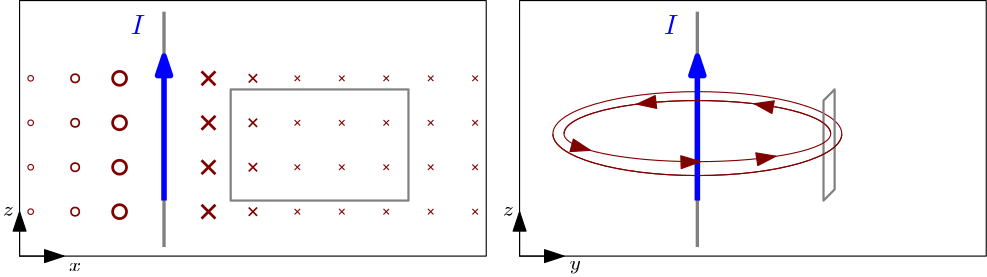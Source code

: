 <?xml version="1.0"?>
<!DOCTYPE ipe SYSTEM "ipe.dtd">
<ipe version="70218" creator="Ipe 7.2.28">
<info created="D:20241206134103" modified="D:20241211204235"/>
<ipestyle name="basic">
<symbol name="arrow/arc(spx)">
<path stroke="sym-stroke" fill="sym-stroke" pen="sym-pen">
0 0 m
-1 0.333 l
-1 -0.333 l
h
</path>
</symbol>
<symbol name="arrow/farc(spx)">
<path stroke="sym-stroke" fill="white" pen="sym-pen">
0 0 m
-1 0.333 l
-1 -0.333 l
h
</path>
</symbol>
<symbol name="arrow/ptarc(spx)">
<path stroke="sym-stroke" fill="sym-stroke" pen="sym-pen">
0 0 m
-1 0.333 l
-0.8 0 l
-1 -0.333 l
h
</path>
</symbol>
<symbol name="arrow/fptarc(spx)">
<path stroke="sym-stroke" fill="white" pen="sym-pen">
0 0 m
-1 0.333 l
-0.8 0 l
-1 -0.333 l
h
</path>
</symbol>
<symbol name="mark/circle(sx)" transformations="translations">
<path fill="sym-stroke">
0.6 0 0 0.6 0 0 e
0.4 0 0 0.4 0 0 e
</path>
</symbol>
<symbol name="mark/disk(sx)" transformations="translations">
<path fill="sym-stroke">
0.6 0 0 0.6 0 0 e
</path>
</symbol>
<symbol name="mark/fdisk(sfx)" transformations="translations">
<group>
<path fill="sym-fill">
0.5 0 0 0.5 0 0 e
</path>
<path fill="sym-stroke" fillrule="eofill">
0.6 0 0 0.6 0 0 e
0.4 0 0 0.4 0 0 e
</path>
</group>
</symbol>
<symbol name="mark/box(sx)" transformations="translations">
<path fill="sym-stroke" fillrule="eofill">
-0.6 -0.6 m
0.6 -0.6 l
0.6 0.6 l
-0.6 0.6 l
h
-0.4 -0.4 m
0.4 -0.4 l
0.4 0.4 l
-0.4 0.4 l
h
</path>
</symbol>
<symbol name="mark/square(sx)" transformations="translations">
<path fill="sym-stroke">
-0.6 -0.6 m
0.6 -0.6 l
0.6 0.6 l
-0.6 0.6 l
h
</path>
</symbol>
<symbol name="mark/fsquare(sfx)" transformations="translations">
<group>
<path fill="sym-fill">
-0.5 -0.5 m
0.5 -0.5 l
0.5 0.5 l
-0.5 0.5 l
h
</path>
<path fill="sym-stroke" fillrule="eofill">
-0.6 -0.6 m
0.6 -0.6 l
0.6 0.6 l
-0.6 0.6 l
h
-0.4 -0.4 m
0.4 -0.4 l
0.4 0.4 l
-0.4 0.4 l
h
</path>
</group>
</symbol>
<symbol name="mark/cross(sx)" transformations="translations">
<group>
<path fill="sym-stroke">
-0.43 -0.57 m
0.57 0.43 l
0.43 0.57 l
-0.57 -0.43 l
h
</path>
<path fill="sym-stroke">
-0.43 0.57 m
0.57 -0.43 l
0.43 -0.57 l
-0.57 0.43 l
h
</path>
</group>
</symbol>
<symbol name="arrow/fnormal(spx)">
<path stroke="sym-stroke" fill="white" pen="sym-pen">
0 0 m
-1 0.333 l
-1 -0.333 l
h
</path>
</symbol>
<symbol name="arrow/pointed(spx)">
<path stroke="sym-stroke" fill="sym-stroke" pen="sym-pen">
0 0 m
-1 0.333 l
-0.8 0 l
-1 -0.333 l
h
</path>
</symbol>
<symbol name="arrow/fpointed(spx)">
<path stroke="sym-stroke" fill="white" pen="sym-pen">
0 0 m
-1 0.333 l
-0.8 0 l
-1 -0.333 l
h
</path>
</symbol>
<symbol name="arrow/linear(spx)">
<path stroke="sym-stroke" pen="sym-pen">
-1 0.333 m
0 0 l
-1 -0.333 l
</path>
</symbol>
<symbol name="arrow/fdouble(spx)">
<path stroke="sym-stroke" fill="white" pen="sym-pen">
0 0 m
-1 0.333 l
-1 -0.333 l
h
-1 0 m
-2 0.333 l
-2 -0.333 l
h
</path>
</symbol>
<symbol name="arrow/double(spx)">
<path stroke="sym-stroke" fill="sym-stroke" pen="sym-pen">
0 0 m
-1 0.333 l
-1 -0.333 l
h
-1 0 m
-2 0.333 l
-2 -0.333 l
h
</path>
</symbol>
<symbol name="arrow/mid-normal(spx)">
<path stroke="sym-stroke" fill="sym-stroke" pen="sym-pen">
0.5 0 m
-0.5 0.333 l
-0.5 -0.333 l
h
</path>
</symbol>
<symbol name="arrow/mid-fnormal(spx)">
<path stroke="sym-stroke" fill="white" pen="sym-pen">
0.5 0 m
-0.5 0.333 l
-0.5 -0.333 l
h
</path>
</symbol>
<symbol name="arrow/mid-pointed(spx)">
<path stroke="sym-stroke" fill="sym-stroke" pen="sym-pen">
0.5 0 m
-0.5 0.333 l
-0.3 0 l
-0.5 -0.333 l
h
</path>
</symbol>
<symbol name="arrow/mid-fpointed(spx)">
<path stroke="sym-stroke" fill="white" pen="sym-pen">
0.5 0 m
-0.5 0.333 l
-0.3 0 l
-0.5 -0.333 l
h
</path>
</symbol>
<symbol name="arrow/mid-double(spx)">
<path stroke="sym-stroke" fill="sym-stroke" pen="sym-pen">
1 0 m
0 0.333 l
0 -0.333 l
h
0 0 m
-1 0.333 l
-1 -0.333 l
h
</path>
</symbol>
<symbol name="arrow/mid-fdouble(spx)">
<path stroke="sym-stroke" fill="white" pen="sym-pen">
1 0 m
0 0.333 l
0 -0.333 l
h
0 0 m
-1 0.333 l
-1 -0.333 l
h
</path>
</symbol>
<anglesize name="22.5 deg" value="22.5"/>
<anglesize name="30 deg" value="30"/>
<anglesize name="45 deg" value="45"/>
<anglesize name="60 deg" value="60"/>
<anglesize name="90 deg" value="90"/>
<arrowsize name="large" value="10"/>
<arrowsize name="small" value="5"/>
<arrowsize name="tiny" value="3"/>
<color name="blue" value="0 0 1"/>
<color name="brown" value="0.647 0.165 0.165"/>
<color name="darkblue" value="0 0 0.545"/>
<color name="darkcyan" value="0 0.545 0.545"/>
<color name="darkgray" value="0.663"/>
<color name="darkgreen" value="0 0.392 0"/>
<color name="darkmagenta" value="0.545 0 0.545"/>
<color name="darkorange" value="1 0.549 0"/>
<color name="darkred" value="0.545 0 0"/>
<color name="gold" value="1 0.843 0"/>
<color name="gray" value="0.745"/>
<color name="green" value="0 1 0"/>
<color name="lightblue" value="0.678 0.847 0.902"/>
<color name="lightcyan" value="0.878 1 1"/>
<color name="lightgray" value="0.827"/>
<color name="lightgreen" value="0.565 0.933 0.565"/>
<color name="lightyellow" value="1 1 0.878"/>
<color name="navy" value="0 0 0.502"/>
<color name="orange" value="1 0.647 0"/>
<color name="pink" value="1 0.753 0.796"/>
<color name="purple" value="0.627 0.125 0.941"/>
<color name="red" value="1 0 0"/>
<color name="seagreen" value="0.18 0.545 0.341"/>
<color name="turquoise" value="0.251 0.878 0.816"/>
<color name="violet" value="0.933 0.51 0.933"/>
<color name="yellow" value="1 1 0"/>
<dashstyle name="dash dot dotted" value="[4 2 1 2 1 2] 0"/>
<dashstyle name="dash dotted" value="[4 2 1 2] 0"/>
<dashstyle name="dashed" value="[4] 0"/>
<dashstyle name="dotted" value="[1 3] 0"/>
<gridsize name="10 pts (~3.5 mm)" value="10"/>
<gridsize name="14 pts (~5 mm)" value="14"/>
<gridsize name="16 pts (~6 mm)" value="16"/>
<gridsize name="20 pts (~7 mm)" value="20"/>
<gridsize name="28 pts (~10 mm)" value="28"/>
<gridsize name="32 pts (~12 mm)" value="32"/>
<gridsize name="4 pts" value="4"/>
<gridsize name="56 pts (~20 mm)" value="56"/>
<gridsize name="8 pts (~3 mm)" value="8"/>
<opacity name="10%" value="0.1"/>
<opacity name="30%" value="0.3"/>
<opacity name="50%" value="0.5"/>
<opacity name="75%" value="0.75"/>
<pen name="fat" value="1.2"/>
<pen name="heavier" value="0.8"/>
<pen name="ultrafat" value="2"/>
<symbolsize name="large" value="5"/>
<symbolsize name="small" value="2"/>
<symbolsize name="tiny" value="1.1"/>
<textsize name="Huge" value="\Huge"/>
<textsize name="LARGE" value="\LARGE"/>
<textsize name="Large" value="\Large"/>
<textsize name="footnote" value="\footnotesize"/>
<textsize name="huge" value="\huge"/>
<textsize name="large" value="\large"/>
<textsize name="script" value="\scriptsize"/>
<textsize name="small" value="\small"/>
<textsize name="tiny" value="\tiny"/>
<textstyle name="center" begin="\begin{center}" end="\end{center}"/>
<textstyle name="item" begin="\begin{itemize}\item{}" end="\end{itemize}"/>
<textstyle name="itemize" begin="\begin{itemize}" end="\end{itemize}"/>
<tiling name="falling" angle="-60" step="4" width="1"/>
<tiling name="rising" angle="30" step="4" width="1"/>
</ipestyle>
<page>
<layer name="alpha"/>
<view layers="alpha" active="alpha"/>
<path layer="alpha" matrix="1.08333 0 0 0.316843 -16.3333 423.558" stroke="0.502 0 0">
292 620 m
48 0 0 -48 340 620 388 620 a
</path>
<path matrix="1 0 0 0.25 12 465" stroke="0.502 0 0">
292 620 m
48 0 0 -48 340 620 388 620 a
</path>
<path matrix="1 0 0 0.662037 0 208.519" stroke="0.502" pen="fat">
160 560 m
160 688 l
</path>
<path stroke="0 0 1" pen="ultrafat" arrow="normal/normal">
160 596 m
160 648 l
</path>
<text transformations="translations" pos="148 656" stroke="0 0 1" type="label" width="5.161" height="6.808" depth="0" valign="baseline" style="math">I</text>
<use name="mark/circle(sx)" pos="144 640" size="large" stroke="0.502 0 0"/>
<use name="mark/circle(sx)" pos="144 624" size="large" stroke="0.502 0 0"/>
<use name="mark/circle(sx)" pos="144 608" size="large" stroke="0.502 0 0"/>
<use name="mark/circle(sx)" pos="144 592" size="large" stroke="0.502 0 0"/>
<use name="mark/circle(sx)" pos="128 640" size="normal" stroke="0.502 0 0"/>
<use name="mark/circle(sx)" pos="128 624" size="normal" stroke="0.502 0 0"/>
<use name="mark/circle(sx)" pos="128 608" size="normal" stroke="0.502 0 0"/>
<use name="mark/circle(sx)" pos="128 592" size="normal" stroke="0.502 0 0"/>
<use name="mark/circle(sx)" pos="112 640" size="small" stroke="0.502 0 0"/>
<use name="mark/circle(sx)" pos="112 624" size="small" stroke="0.502 0 0"/>
<use name="mark/circle(sx)" pos="112 608" size="small" stroke="0.502 0 0"/>
<use name="mark/circle(sx)" pos="112 592" size="small" stroke="0.502 0 0"/>
<use name="mark/cross(sx)" pos="176 592" size="large" stroke="0.502 0 0"/>
<use name="mark/cross(sx)" pos="176 608" size="large" stroke="0.502 0 0"/>
<use name="mark/cross(sx)" pos="176 624" size="large" stroke="0.502 0 0"/>
<use name="mark/cross(sx)" pos="176 640" size="large" stroke="0.502 0 0"/>
<use name="mark/cross(sx)" pos="192 592" size="normal" stroke="0.502 0 0"/>
<use name="mark/cross(sx)" pos="192 608" size="normal" stroke="0.502 0 0"/>
<use name="mark/cross(sx)" pos="192 624" size="normal" stroke="0.502 0 0"/>
<use name="mark/cross(sx)" pos="192 640" size="normal" stroke="0.502 0 0"/>
<use name="mark/cross(sx)" pos="208 640" size="small" stroke="0.502 0 0"/>
<use name="mark/cross(sx)" pos="208 624" size="small" stroke="0.502 0 0"/>
<use name="mark/cross(sx)" pos="208 608" size="small" stroke="0.502 0 0"/>
<use name="mark/cross(sx)" pos="208 592" size="small" stroke="0.502 0 0"/>
<path matrix="1 0 0 1 -40 0" stroke="0.502" pen="heavier">
288 596 m
288 636 l
224 636 l
224 596 l
h
</path>
<use matrix="1 0 0 1 16 0" name="mark/cross(sx)" pos="208 640" size="small" stroke="0.502 0 0"/>
<use matrix="1 0 0 1 16 0" name="mark/cross(sx)" pos="208 624" size="small" stroke="0.502 0 0"/>
<use matrix="1 0 0 1 16 0" name="mark/cross(sx)" pos="208 608" size="small" stroke="0.502 0 0"/>
<use matrix="1 0 0 1 16 0" name="mark/cross(sx)" pos="208 592" size="small" stroke="0.502 0 0"/>
<use matrix="1 0 0 1 32 0" name="mark/cross(sx)" pos="208 640" size="small" stroke="0.502 0 0"/>
<use matrix="1 0 0 1 32 0" name="mark/cross(sx)" pos="208 624" size="small" stroke="0.502 0 0"/>
<use matrix="1 0 0 1 32 0" name="mark/cross(sx)" pos="208 608" size="small" stroke="0.502 0 0"/>
<use matrix="1 0 0 1 32 0" name="mark/cross(sx)" pos="208 592" size="small" stroke="0.502 0 0"/>
<use matrix="1 0 0 1 48 0" name="mark/cross(sx)" pos="208 640" size="small" stroke="0.502 0 0"/>
<use matrix="1 0 0 1 48 0" name="mark/cross(sx)" pos="208 624" size="small" stroke="0.502 0 0"/>
<use matrix="1 0 0 1 48 0" name="mark/cross(sx)" pos="208 608" size="small" stroke="0.502 0 0"/>
<use matrix="1 0 0 1 48 0" name="mark/cross(sx)" pos="208 592" size="small" stroke="0.502 0 0"/>
<use matrix="1 0 0 1 64 0" name="mark/cross(sx)" pos="208 640" size="small" stroke="0.502 0 0"/>
<use matrix="1 0 0 1 64 0" name="mark/cross(sx)" pos="208 624" size="small" stroke="0.502 0 0"/>
<use matrix="1 0 0 1 64 0" name="mark/cross(sx)" pos="208 608" size="small" stroke="0.502 0 0"/>
<use matrix="1 0 0 1 64 0" name="mark/cross(sx)" pos="208 592" size="small" stroke="0.502 0 0"/>
<path stroke="0">
108 668 m
108 576 l
276 576 l
276 668 l
h
</path>
<path matrix="1 0 0 1 180 0" stroke="0">
108 668 m
108 576 l
276 576 l
276 668 l
h
</path>
<path stroke="0" arrow="normal/normal" rarrow="normal/normal">
108 592 m
108 576 l
124 576 l
</path>
<path matrix="1 0 0 1 180 0" stroke="0" arrow="normal/normal" rarrow="normal/normal">
108 592 m
108 576 l
124 576 l
</path>
<text transformations="translations" pos="104 592" stroke="0" type="label" width="4.092" height="3.003" depth="0" halign="center" valign="center" size="script" style="math">z</text>
<text matrix="1 0 0 1 24 -20" transformations="translations" pos="104 592" stroke="0" type="label" width="4.518" height="3.003" depth="0" halign="center" valign="center" size="script" style="math">x</text>
<text matrix="1 0 0 1 180 0" transformations="translations" pos="104 592" stroke="0" type="label" width="4.092" height="3.003" depth="0" halign="center" valign="center" size="script" style="math">z</text>
<text matrix="1 0 0 1 204 -20" transformations="translations" pos="104 592" stroke="0" type="label" width="4.291" height="3.009" depth="1.35" halign="center" valign="center" size="script" style="math">y</text>
<path matrix="1 0 0 0.662037 192 208.519" stroke="0.502" pen="fat">
160 560 m
160 688 l
</path>
<path matrix="1 0 0 1 192 0" stroke="0 0 1" pen="ultrafat" arrow="normal/normal">
160 596 m
160 648 l
</path>
<text matrix="1 0 0 1 192 0" transformations="translations" pos="148 656" stroke="0 0 1" type="label" width="5.161" height="6.808" depth="0" valign="baseline" style="math">I</text>
<path matrix="1 0 0 1 213.42 0" stroke="0.502" pen="heavier">
184 596 m
184 632 l
188 636 l
188 600 l
h
</path>
<path matrix="1 0 0 -0.208333 12 749.167" stroke="0.502 0 0">
292 620 m
48 0 0 -48 340 620 388 620 a
</path>
<path matrix="1 0 0 1 12 0" stroke="0.502 0 0" arrow="normal/normal">
339.221 609.959 m
341.104 610.014 l
</path>
<path matrix="1 0 0 1 12 0" stroke="0.502 0 0" arrow="normal/normal">
361.583 630.663 m
360.393 630.884 l
</path>
<path matrix="1 0 0 1 12 0" stroke="0.502 0 0" arrow="normal/normal">
320.188 630.928 m
318.137 630.691 l
</path>
<path matrix="1 0 0 1 12 0" stroke="0.502 0 0" arrow="normal/normal">
367.784 611.887 m
368.31 611.97 l
</path>
<path matrix="1 0 0 1 12 0" stroke="0.502 0 0" arrow="normal/normal">
301.191 614.162 m
301.52 614.074 l
</path>
<path matrix="1 0 0 0.25 12.0001 465" stroke="0.502 0 0">
292 620 m
48 0 0 -48 340 620 388 620 a
</path>
<path matrix="1.08333 0 0 -0.312489 -16.3333 813.744" stroke="0.502 0 0">
292 620 m
48 0 0 -48 340 620 388 620 a
</path>
<path matrix="1.08333 0 0 -0.312489 -16.3333 813.744" stroke="0.502 0 0">
292 620 m
48 0 0 -48 340 620 388 620 a
</path>
</page>
</ipe>

